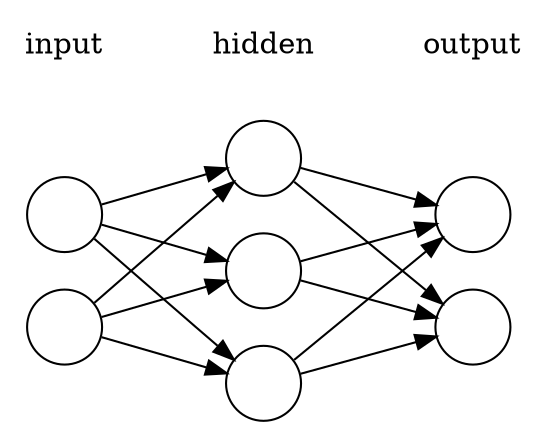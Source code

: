 digraph G {
    rankdir=LR;

    {i1 i2} -> {h1 h2 h3} -> {o1 o2};
    i1, i2, h1, h2, h3, o1, o2 [shape=circle; label="";];

    input -> hidden -> output [style=invis;];
    input, hidden, output [shape=plaintext;];
}
